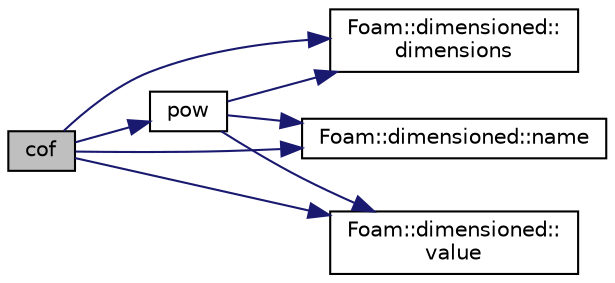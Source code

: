 digraph "cof"
{
  bgcolor="transparent";
  edge [fontname="Helvetica",fontsize="10",labelfontname="Helvetica",labelfontsize="10"];
  node [fontname="Helvetica",fontsize="10",shape=record];
  rankdir="LR";
  Node44811 [label="cof",height=0.2,width=0.4,color="black", fillcolor="grey75", style="filled", fontcolor="black"];
  Node44811 -> Node44812 [color="midnightblue",fontsize="10",style="solid",fontname="Helvetica"];
  Node44812 [label="Foam::dimensioned::\ldimensions",height=0.2,width=0.4,color="black",URL="$a27473.html#a512673c2674ca2d38885f1bb5f6994fb",tooltip="Return const reference to dimensions. "];
  Node44811 -> Node44813 [color="midnightblue",fontsize="10",style="solid",fontname="Helvetica"];
  Node44813 [label="Foam::dimensioned::name",height=0.2,width=0.4,color="black",URL="$a27473.html#ade4113569ef0db70665fded275a5e38e",tooltip="Return const reference to name. "];
  Node44811 -> Node44814 [color="midnightblue",fontsize="10",style="solid",fontname="Helvetica"];
  Node44814 [label="pow",height=0.2,width=0.4,color="black",URL="$a21851.html#a7500c8e9d27a442adc75e287de074c7c"];
  Node44814 -> Node44812 [color="midnightblue",fontsize="10",style="solid",fontname="Helvetica"];
  Node44814 -> Node44813 [color="midnightblue",fontsize="10",style="solid",fontname="Helvetica"];
  Node44814 -> Node44815 [color="midnightblue",fontsize="10",style="solid",fontname="Helvetica"];
  Node44815 [label="Foam::dimensioned::\lvalue",height=0.2,width=0.4,color="black",URL="$a27473.html#a7948200a26c85fc3a83ffa510a91d668",tooltip="Return const reference to value. "];
  Node44811 -> Node44815 [color="midnightblue",fontsize="10",style="solid",fontname="Helvetica"];
}
